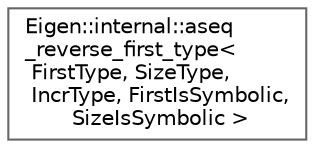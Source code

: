 digraph "Graphical Class Hierarchy"
{
 // LATEX_PDF_SIZE
  bgcolor="transparent";
  edge [fontname=Helvetica,fontsize=10,labelfontname=Helvetica,labelfontsize=10];
  node [fontname=Helvetica,fontsize=10,shape=box,height=0.2,width=0.4];
  rankdir="LR";
  Node0 [id="Node000000",label="Eigen::internal::aseq\l_reverse_first_type\<\l FirstType, SizeType,\l IncrType, FirstIsSymbolic,\l SizeIsSymbolic \>",height=0.2,width=0.4,color="grey40", fillcolor="white", style="filled",URL="$structEigen_1_1internal_1_1aseq__reverse__first__type.html",tooltip=" "];
}
